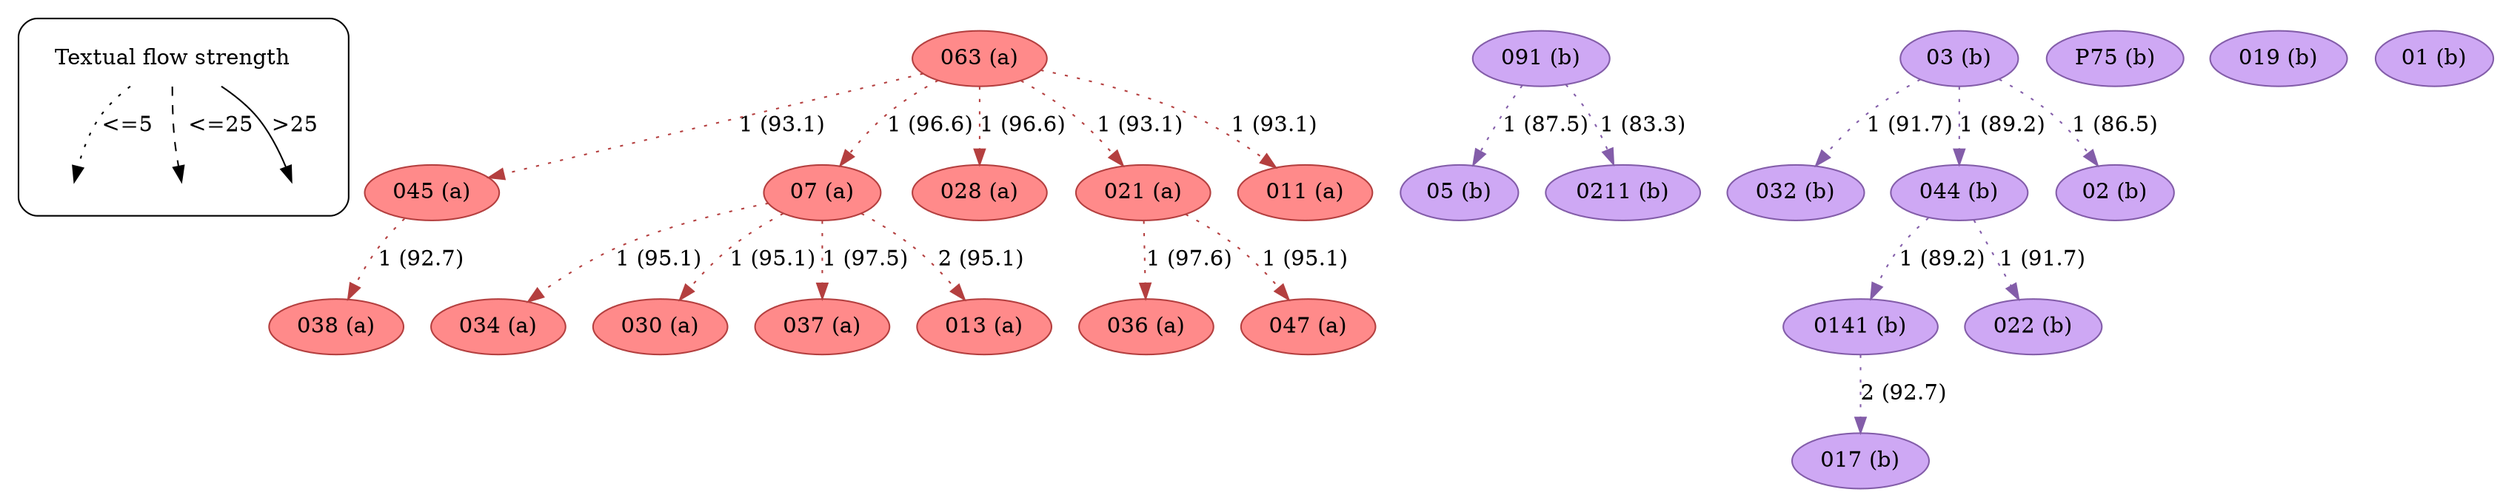 strict digraph  {
	node [label="\N"];
	subgraph cluster_legend {
		graph [style=rounded];
		leg_s		 [label="Textual flow strength",
			shape=plaintext];
		leg_e1		 [fixedsize=True,
			height=0.2,
			label="",
			style=invis];
		leg_s -> leg_e1		 [label="<=5  ",
			style=dotted];
		leg_e2		 [fixedsize=True,
			height=0.2,
			label="",
			style=invis];
		leg_s -> leg_e2		 [label="  <=25",
			style=dashed];
		leg_e3		 [fixedsize=True,
			height=0.2,
			label="",
			style=invis];
		leg_s -> leg_e3		 [label=">25",
			style=solid];
	}
	063	 [color="#b43f3f",
		fillcolor="#FF8A8A",
		label="063 (a)",
		style=filled];
	045	 [color="#b43f3f",
		fillcolor="#FF8A8A",
		label="045 (a)",
		style=filled];
	063 -> 045	 [color="#b43f3f",
		label="1 (93.1)",
		style=dotted];
	07	 [color="#b43f3f",
		fillcolor="#FF8A8A",
		label="07 (a)",
		style=filled];
	063 -> 07	 [color="#b43f3f",
		label="1 (96.6)",
		style=dotted];
	028	 [color="#b43f3f",
		fillcolor="#FF8A8A",
		label="028 (a)",
		style=filled];
	063 -> 028	 [color="#b43f3f",
		label="1 (96.6)",
		style=dotted];
	021	 [color="#b43f3f",
		fillcolor="#FF8A8A",
		label="021 (a)",
		style=filled];
	063 -> 021	 [color="#b43f3f",
		label="1 (93.1)",
		style=dotted];
	011	 [color="#b43f3f",
		fillcolor="#FF8A8A",
		label="011 (a)",
		style=filled];
	063 -> 011	 [color="#b43f3f",
		label="1 (93.1)",
		style=dotted];
	038	 [color="#b43f3f",
		fillcolor="#FF8A8A",
		label="038 (a)",
		style=filled];
	045 -> 038	 [color="#b43f3f",
		label="1 (92.7)",
		style=dotted];
	034	 [color="#b43f3f",
		fillcolor="#FF8A8A",
		label="034 (a)",
		style=filled];
	07 -> 034	 [color="#b43f3f",
		label="1 (95.1)",
		style=dotted];
	030	 [color="#b43f3f",
		fillcolor="#FF8A8A",
		label="030 (a)",
		style=filled];
	07 -> 030	 [color="#b43f3f",
		label="1 (95.1)",
		style=dotted];
	037	 [color="#b43f3f",
		fillcolor="#FF8A8A",
		label="037 (a)",
		style=filled];
	07 -> 037	 [color="#b43f3f",
		label="1 (97.5)",
		style=dotted];
	013	 [color="#b43f3f",
		fillcolor="#FF8A8A",
		label="013 (a)",
		style=filled];
	07 -> 013	 [color="#b43f3f",
		label="2 (95.1)",
		style=dotted];
	036	 [color="#b43f3f",
		fillcolor="#FF8A8A",
		label="036 (a)",
		style=filled];
	021 -> 036	 [color="#b43f3f",
		label="1 (97.6)",
		style=dotted];
	047	 [color="#b43f3f",
		fillcolor="#FF8A8A",
		label="047 (a)",
		style=filled];
	021 -> 047	 [color="#b43f3f",
		label="1 (95.1)",
		style=dotted];
	091	 [color="#835da9",
		fillcolor="#CEA8F4",
		label="091 (b)",
		style=filled];
	05	 [color="#835da9",
		fillcolor="#CEA8F4",
		label="05 (b)",
		style=filled];
	091 -> 05	 [color="#835da9",
		label="1 (87.5)",
		style=dotted];
	0211	 [color="#835da9",
		fillcolor="#CEA8F4",
		label="0211 (b)",
		style=filled];
	091 -> 0211	 [color="#835da9",
		label="1 (83.3)",
		style=dotted];
	03	 [color="#835da9",
		fillcolor="#CEA8F4",
		label="03 (b)",
		style=filled];
	032	 [color="#835da9",
		fillcolor="#CEA8F4",
		label="032 (b)",
		style=filled];
	03 -> 032	 [color="#835da9",
		label="1 (91.7)",
		style=dotted];
	044	 [color="#835da9",
		fillcolor="#CEA8F4",
		label="044 (b)",
		style=filled];
	03 -> 044	 [color="#835da9",
		label="1 (89.2)",
		style=dotted];
	02	 [color="#835da9",
		fillcolor="#CEA8F4",
		label="02 (b)",
		style=filled];
	03 -> 02	 [color="#835da9",
		label="1 (86.5)",
		style=dotted];
	0141	 [color="#835da9",
		fillcolor="#CEA8F4",
		label="0141 (b)",
		style=filled];
	044 -> 0141	 [color="#835da9",
		label="1 (89.2)",
		style=dotted];
	022	 [color="#835da9",
		fillcolor="#CEA8F4",
		label="022 (b)",
		style=filled];
	044 -> 022	 [color="#835da9",
		label="1 (91.7)",
		style=dotted];
	017	 [color="#835da9",
		fillcolor="#CEA8F4",
		label="017 (b)",
		style=filled];
	0141 -> 017	 [color="#835da9",
		label="2 (92.7)",
		style=dotted];
	P75	 [color="#835da9",
		fillcolor="#CEA8F4",
		label="P75 (b)",
		style=filled];
	019	 [color="#835da9",
		fillcolor="#CEA8F4",
		label="019 (b)",
		style=filled];
	01	 [color="#835da9",
		fillcolor="#CEA8F4",
		label="01 (b)",
		style=filled];
}
